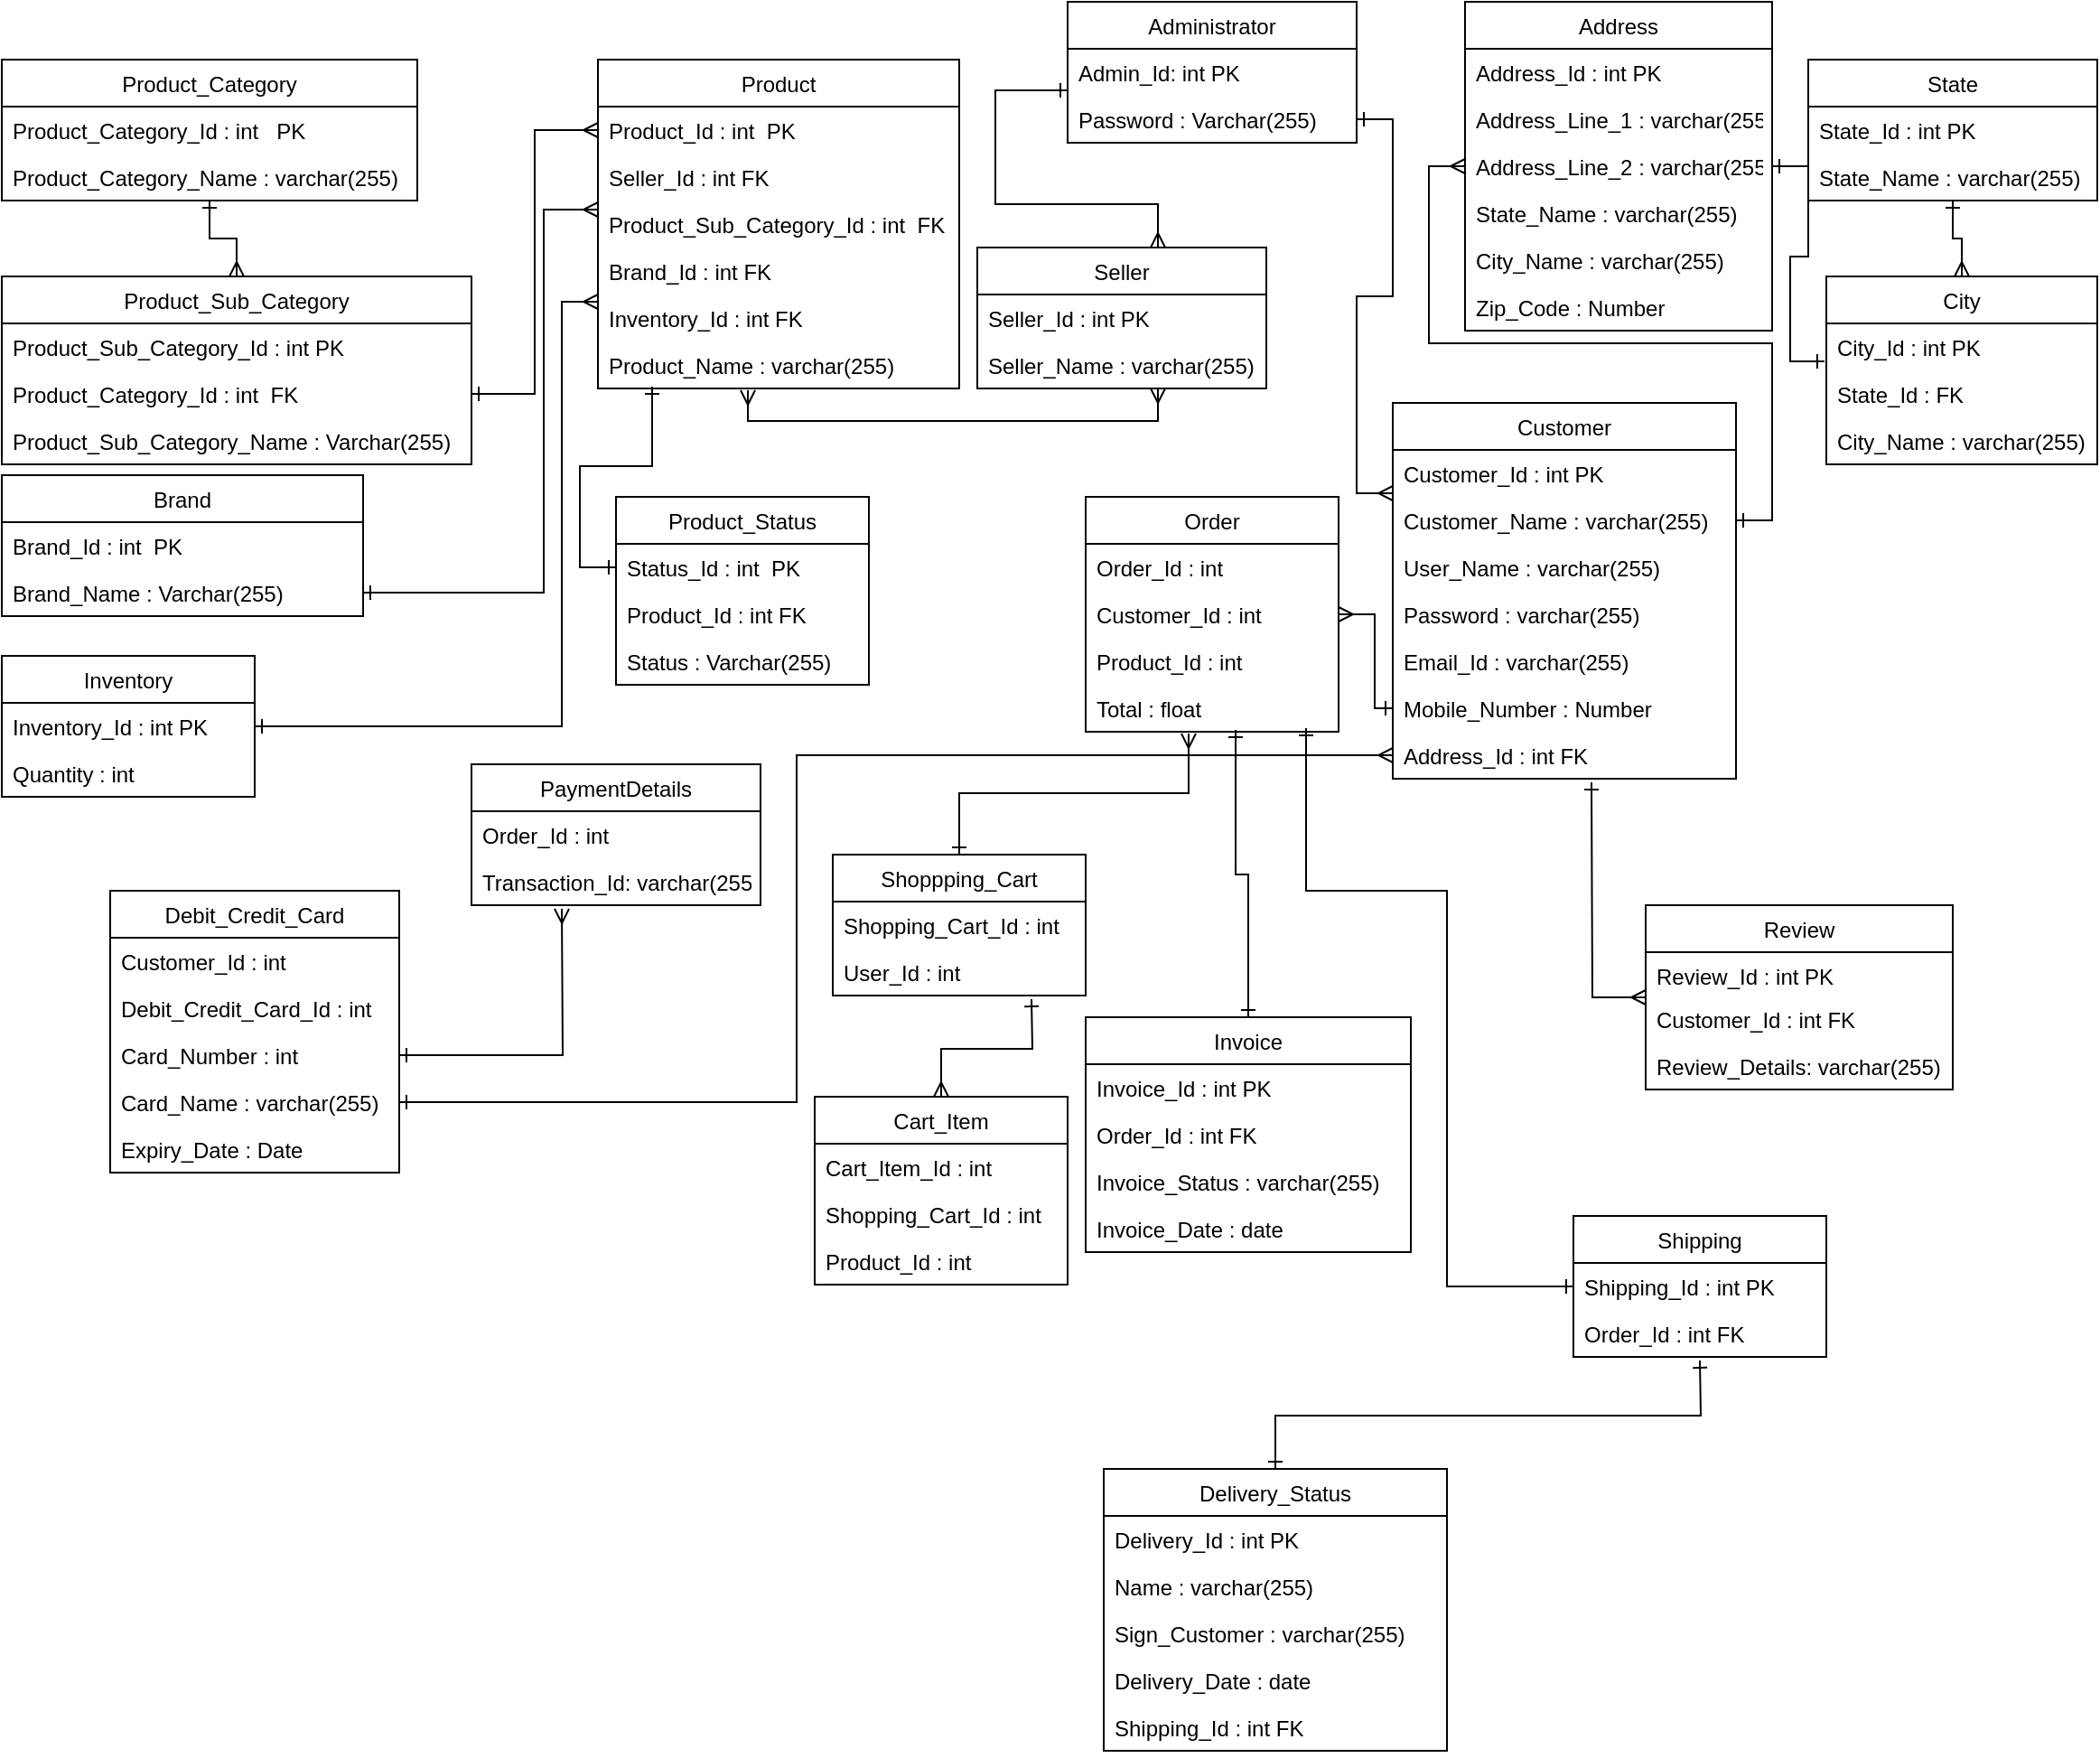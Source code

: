 <mxfile version="15.0.6" type="device"><diagram id="C5RBs43oDa-KdzZeNtuy" name="Page-1"><mxGraphModel dx="1157" dy="643" grid="1" gridSize="10" guides="1" tooltips="1" connect="1" arrows="1" fold="1" page="1" pageScale="1" pageWidth="1169" pageHeight="1654" math="0" shadow="0"><root><mxCell id="WIyWlLk6GJQsqaUBKTNV-0"/><mxCell id="WIyWlLk6GJQsqaUBKTNV-1" parent="WIyWlLk6GJQsqaUBKTNV-0"/><mxCell id="L1l_DJwfi607QLTJEsoj-10" style="edgeStyle=orthogonalEdgeStyle;rounded=0;orthogonalLoop=1;jettySize=auto;html=1;endArrow=ERmany;endFill=0;startArrow=ERone;startFill=0;" parent="WIyWlLk6GJQsqaUBKTNV-1" source="r3AQYwURoWmKmO0I-vWz-0" target="poDAiXiajRcbicMNu-JK-0" edge="1"><mxGeometry relative="1" as="geometry"/></mxCell><mxCell id="r3AQYwURoWmKmO0I-vWz-0" value="Product_Category" style="swimlane;fontStyle=0;childLayout=stackLayout;horizontal=1;startSize=26;horizontalStack=0;resizeParent=1;resizeParentMax=0;resizeLast=0;collapsible=1;marginBottom=0;" parent="WIyWlLk6GJQsqaUBKTNV-1" vertex="1"><mxGeometry y="40" width="230" height="78" as="geometry"/></mxCell><mxCell id="r3AQYwURoWmKmO0I-vWz-1" value="Product_Category_Id : int   PK" style="text;strokeColor=none;fillColor=none;align=left;verticalAlign=top;spacingLeft=4;spacingRight=4;overflow=hidden;rotatable=0;points=[[0,0.5],[1,0.5]];portConstraint=eastwest;" parent="r3AQYwURoWmKmO0I-vWz-0" vertex="1"><mxGeometry y="26" width="230" height="26" as="geometry"/></mxCell><mxCell id="r3AQYwURoWmKmO0I-vWz-2" value="Product_Category_Name : varchar(255) " style="text;strokeColor=none;fillColor=none;align=left;verticalAlign=top;spacingLeft=4;spacingRight=4;overflow=hidden;rotatable=0;points=[[0,0.5],[1,0.5]];portConstraint=eastwest;" parent="r3AQYwURoWmKmO0I-vWz-0" vertex="1"><mxGeometry y="52" width="230" height="26" as="geometry"/></mxCell><mxCell id="poDAiXiajRcbicMNu-JK-0" value="Product_Sub_Category" style="swimlane;fontStyle=0;childLayout=stackLayout;horizontal=1;startSize=26;fillColor=none;horizontalStack=0;resizeParent=1;resizeParentMax=0;resizeLast=0;collapsible=1;marginBottom=0;" parent="WIyWlLk6GJQsqaUBKTNV-1" vertex="1"><mxGeometry y="160" width="260" height="104" as="geometry"/></mxCell><mxCell id="poDAiXiajRcbicMNu-JK-1" value="Product_Sub_Category_Id : int PK" style="text;strokeColor=none;fillColor=none;align=left;verticalAlign=top;spacingLeft=4;spacingRight=4;overflow=hidden;rotatable=0;points=[[0,0.5],[1,0.5]];portConstraint=eastwest;" parent="poDAiXiajRcbicMNu-JK-0" vertex="1"><mxGeometry y="26" width="260" height="26" as="geometry"/></mxCell><mxCell id="poDAiXiajRcbicMNu-JK-2" value="Product_Category_Id : int  FK" style="text;strokeColor=none;fillColor=none;align=left;verticalAlign=top;spacingLeft=4;spacingRight=4;overflow=hidden;rotatable=0;points=[[0,0.5],[1,0.5]];portConstraint=eastwest;" parent="poDAiXiajRcbicMNu-JK-0" vertex="1"><mxGeometry y="52" width="260" height="26" as="geometry"/></mxCell><mxCell id="poDAiXiajRcbicMNu-JK-3" value="Product_Sub_Category_Name : Varchar(255)" style="text;strokeColor=none;fillColor=none;align=left;verticalAlign=top;spacingLeft=4;spacingRight=4;overflow=hidden;rotatable=0;points=[[0,0.5],[1,0.5]];portConstraint=eastwest;" parent="poDAiXiajRcbicMNu-JK-0" vertex="1"><mxGeometry y="78" width="260" height="26" as="geometry"/></mxCell><mxCell id="poDAiXiajRcbicMNu-JK-6" value="Brand" style="swimlane;fontStyle=0;childLayout=stackLayout;horizontal=1;startSize=26;fillColor=none;horizontalStack=0;resizeParent=1;resizeParentMax=0;resizeLast=0;collapsible=1;marginBottom=0;" parent="WIyWlLk6GJQsqaUBKTNV-1" vertex="1"><mxGeometry y="270" width="200" height="78" as="geometry"/></mxCell><mxCell id="poDAiXiajRcbicMNu-JK-7" value="Brand_Id : int  PK" style="text;strokeColor=none;fillColor=none;align=left;verticalAlign=top;spacingLeft=4;spacingRight=4;overflow=hidden;rotatable=0;points=[[0,0.5],[1,0.5]];portConstraint=eastwest;" parent="poDAiXiajRcbicMNu-JK-6" vertex="1"><mxGeometry y="26" width="200" height="26" as="geometry"/></mxCell><mxCell id="poDAiXiajRcbicMNu-JK-8" value="Brand_Name : Varchar(255)" style="text;strokeColor=none;fillColor=none;align=left;verticalAlign=top;spacingLeft=4;spacingRight=4;overflow=hidden;rotatable=0;points=[[0,0.5],[1,0.5]];portConstraint=eastwest;" parent="poDAiXiajRcbicMNu-JK-6" vertex="1"><mxGeometry y="52" width="200" height="26" as="geometry"/></mxCell><mxCell id="poDAiXiajRcbicMNu-JK-14" value="Product" style="swimlane;fontStyle=0;childLayout=stackLayout;horizontal=1;startSize=26;fillColor=none;horizontalStack=0;resizeParent=1;resizeParentMax=0;resizeLast=0;collapsible=1;marginBottom=0;" parent="WIyWlLk6GJQsqaUBKTNV-1" vertex="1"><mxGeometry x="330" y="40" width="200" height="182" as="geometry"/></mxCell><mxCell id="poDAiXiajRcbicMNu-JK-16" value="Product_Id : int  PK" style="text;strokeColor=none;fillColor=none;align=left;verticalAlign=top;spacingLeft=4;spacingRight=4;overflow=hidden;rotatable=0;points=[[0,0.5],[1,0.5]];portConstraint=eastwest;" parent="poDAiXiajRcbicMNu-JK-14" vertex="1"><mxGeometry y="26" width="200" height="26" as="geometry"/></mxCell><mxCell id="L1l_DJwfi607QLTJEsoj-22" value="Seller_Id : int FK" style="text;strokeColor=none;fillColor=none;align=left;verticalAlign=top;spacingLeft=4;spacingRight=4;overflow=hidden;rotatable=0;points=[[0,0.5],[1,0.5]];portConstraint=eastwest;" parent="poDAiXiajRcbicMNu-JK-14" vertex="1"><mxGeometry y="52" width="200" height="26" as="geometry"/></mxCell><mxCell id="L1l_DJwfi607QLTJEsoj-1" value="Product_Sub_Category_Id : int  FK" style="text;strokeColor=none;fillColor=none;align=left;verticalAlign=top;spacingLeft=4;spacingRight=4;overflow=hidden;rotatable=0;points=[[0,0.5],[1,0.5]];portConstraint=eastwest;" parent="poDAiXiajRcbicMNu-JK-14" vertex="1"><mxGeometry y="78" width="200" height="26" as="geometry"/></mxCell><mxCell id="L1l_DJwfi607QLTJEsoj-2" value="Brand_Id : int FK" style="text;strokeColor=none;fillColor=none;align=left;verticalAlign=top;spacingLeft=4;spacingRight=4;overflow=hidden;rotatable=0;points=[[0,0.5],[1,0.5]];portConstraint=eastwest;" parent="poDAiXiajRcbicMNu-JK-14" vertex="1"><mxGeometry y="104" width="200" height="26" as="geometry"/></mxCell><mxCell id="L1l_DJwfi607QLTJEsoj-9" value="Inventory_Id : int FK" style="text;strokeColor=none;fillColor=none;align=left;verticalAlign=top;spacingLeft=4;spacingRight=4;overflow=hidden;rotatable=0;points=[[0,0.5],[1,0.5]];portConstraint=eastwest;" parent="poDAiXiajRcbicMNu-JK-14" vertex="1"><mxGeometry y="130" width="200" height="26" as="geometry"/></mxCell><mxCell id="L1l_DJwfi607QLTJEsoj-3" value="Product_Name : varchar(255)" style="text;strokeColor=none;fillColor=none;align=left;verticalAlign=top;spacingLeft=4;spacingRight=4;overflow=hidden;rotatable=0;points=[[0,0.5],[1,0.5]];portConstraint=eastwest;" parent="poDAiXiajRcbicMNu-JK-14" vertex="1"><mxGeometry y="156" width="200" height="26" as="geometry"/></mxCell><mxCell id="L1l_DJwfi607QLTJEsoj-4" value="Inventory" style="swimlane;fontStyle=0;childLayout=stackLayout;horizontal=1;startSize=26;fillColor=none;horizontalStack=0;resizeParent=1;resizeParentMax=0;resizeLast=0;collapsible=1;marginBottom=0;" parent="WIyWlLk6GJQsqaUBKTNV-1" vertex="1"><mxGeometry y="370" width="140" height="78" as="geometry"/></mxCell><mxCell id="L1l_DJwfi607QLTJEsoj-5" value="Inventory_Id : int PK" style="text;strokeColor=none;fillColor=none;align=left;verticalAlign=top;spacingLeft=4;spacingRight=4;overflow=hidden;rotatable=0;points=[[0,0.5],[1,0.5]];portConstraint=eastwest;" parent="L1l_DJwfi607QLTJEsoj-4" vertex="1"><mxGeometry y="26" width="140" height="26" as="geometry"/></mxCell><mxCell id="L1l_DJwfi607QLTJEsoj-6" value="Quantity : int " style="text;strokeColor=none;fillColor=none;align=left;verticalAlign=top;spacingLeft=4;spacingRight=4;overflow=hidden;rotatable=0;points=[[0,0.5],[1,0.5]];portConstraint=eastwest;" parent="L1l_DJwfi607QLTJEsoj-4" vertex="1"><mxGeometry y="52" width="140" height="26" as="geometry"/></mxCell><mxCell id="L1l_DJwfi607QLTJEsoj-12" style="edgeStyle=orthogonalEdgeStyle;rounded=0;orthogonalLoop=1;jettySize=auto;html=1;entryX=0;entryY=0.5;entryDx=0;entryDy=0;startArrow=ERone;startFill=0;endArrow=ERmany;endFill=0;" parent="WIyWlLk6GJQsqaUBKTNV-1" source="poDAiXiajRcbicMNu-JK-2" target="poDAiXiajRcbicMNu-JK-16" edge="1"><mxGeometry relative="1" as="geometry"/></mxCell><mxCell id="L1l_DJwfi607QLTJEsoj-13" style="edgeStyle=orthogonalEdgeStyle;rounded=0;orthogonalLoop=1;jettySize=auto;html=1;startArrow=ERone;startFill=0;endArrow=ERmany;endFill=0;" parent="WIyWlLk6GJQsqaUBKTNV-1" source="poDAiXiajRcbicMNu-JK-8" edge="1"><mxGeometry relative="1" as="geometry"><mxPoint x="330" y="123" as="targetPoint"/><Array as="points"><mxPoint x="300" y="335"/><mxPoint x="300" y="123"/></Array></mxGeometry></mxCell><mxCell id="L1l_DJwfi607QLTJEsoj-14" style="edgeStyle=orthogonalEdgeStyle;rounded=0;orthogonalLoop=1;jettySize=auto;html=1;startArrow=ERone;startFill=0;endArrow=ERmany;endFill=0;" parent="WIyWlLk6GJQsqaUBKTNV-1" source="L1l_DJwfi607QLTJEsoj-5" edge="1"><mxGeometry relative="1" as="geometry"><mxPoint x="330" y="174" as="targetPoint"/><Array as="points"><mxPoint x="310" y="409"/><mxPoint x="310" y="174"/></Array></mxGeometry></mxCell><mxCell id="L1l_DJwfi607QLTJEsoj-20" style="edgeStyle=orthogonalEdgeStyle;rounded=0;orthogonalLoop=1;jettySize=auto;html=1;entryX=0.415;entryY=1.038;entryDx=0;entryDy=0;entryPerimeter=0;startArrow=ERmany;startFill=0;endArrow=ERmany;endFill=0;" parent="WIyWlLk6GJQsqaUBKTNV-1" source="L1l_DJwfi607QLTJEsoj-15" target="L1l_DJwfi607QLTJEsoj-3" edge="1"><mxGeometry relative="1" as="geometry"><Array as="points"><mxPoint x="640" y="240"/><mxPoint x="413" y="240"/></Array></mxGeometry></mxCell><mxCell id="Zbr1e_dZ_6NilYh9TD2P-32" style="edgeStyle=orthogonalEdgeStyle;rounded=0;orthogonalLoop=1;jettySize=auto;html=1;entryX=0;entryY=-0.115;entryDx=0;entryDy=0;entryPerimeter=0;startArrow=ERmany;startFill=0;endArrow=ERone;endFill=0;" parent="WIyWlLk6GJQsqaUBKTNV-1" source="L1l_DJwfi607QLTJEsoj-15" target="Zbr1e_dZ_6NilYh9TD2P-25" edge="1"><mxGeometry relative="1" as="geometry"><Array as="points"><mxPoint x="640" y="120"/><mxPoint x="550" y="120"/><mxPoint x="550" y="57"/></Array></mxGeometry></mxCell><mxCell id="L1l_DJwfi607QLTJEsoj-15" value="Seller" style="swimlane;fontStyle=0;childLayout=stackLayout;horizontal=1;startSize=26;fillColor=none;horizontalStack=0;resizeParent=1;resizeParentMax=0;resizeLast=0;collapsible=1;marginBottom=0;" parent="WIyWlLk6GJQsqaUBKTNV-1" vertex="1"><mxGeometry x="540" y="144" width="160" height="78" as="geometry"/></mxCell><mxCell id="L1l_DJwfi607QLTJEsoj-16" value="Seller_Id : int PK" style="text;strokeColor=none;fillColor=none;align=left;verticalAlign=top;spacingLeft=4;spacingRight=4;overflow=hidden;rotatable=0;points=[[0,0.5],[1,0.5]];portConstraint=eastwest;" parent="L1l_DJwfi607QLTJEsoj-15" vertex="1"><mxGeometry y="26" width="160" height="26" as="geometry"/></mxCell><mxCell id="L1l_DJwfi607QLTJEsoj-17" value="Seller_Name : varchar(255)" style="text;strokeColor=none;fillColor=none;align=left;verticalAlign=top;spacingLeft=4;spacingRight=4;overflow=hidden;rotatable=0;points=[[0,0.5],[1,0.5]];portConstraint=eastwest;" parent="L1l_DJwfi607QLTJEsoj-15" vertex="1"><mxGeometry y="52" width="160" height="26" as="geometry"/></mxCell><mxCell id="L1l_DJwfi607QLTJEsoj-23" value="Customer" style="swimlane;fontStyle=0;childLayout=stackLayout;horizontal=1;startSize=26;fillColor=none;horizontalStack=0;resizeParent=1;resizeParentMax=0;resizeLast=0;collapsible=1;marginBottom=0;" parent="WIyWlLk6GJQsqaUBKTNV-1" vertex="1"><mxGeometry x="770" y="230" width="190" height="208" as="geometry"/></mxCell><mxCell id="L1l_DJwfi607QLTJEsoj-24" value="Customer_Id : int PK" style="text;strokeColor=none;fillColor=none;align=left;verticalAlign=top;spacingLeft=4;spacingRight=4;overflow=hidden;rotatable=0;points=[[0,0.5],[1,0.5]];portConstraint=eastwest;" parent="L1l_DJwfi607QLTJEsoj-23" vertex="1"><mxGeometry y="26" width="190" height="26" as="geometry"/></mxCell><mxCell id="L1l_DJwfi607QLTJEsoj-25" value="Customer_Name : varchar(255)" style="text;strokeColor=none;fillColor=none;align=left;verticalAlign=top;spacingLeft=4;spacingRight=4;overflow=hidden;rotatable=0;points=[[0,0.5],[1,0.5]];portConstraint=eastwest;" parent="L1l_DJwfi607QLTJEsoj-23" vertex="1"><mxGeometry y="52" width="190" height="26" as="geometry"/></mxCell><mxCell id="L1l_DJwfi607QLTJEsoj-26" value="User_Name : varchar(255)" style="text;strokeColor=none;fillColor=none;align=left;verticalAlign=top;spacingLeft=4;spacingRight=4;overflow=hidden;rotatable=0;points=[[0,0.5],[1,0.5]];portConstraint=eastwest;" parent="L1l_DJwfi607QLTJEsoj-23" vertex="1"><mxGeometry y="78" width="190" height="26" as="geometry"/></mxCell><mxCell id="L1l_DJwfi607QLTJEsoj-27" value="Password : varchar(255)" style="text;strokeColor=none;fillColor=none;align=left;verticalAlign=top;spacingLeft=4;spacingRight=4;overflow=hidden;rotatable=0;points=[[0,0.5],[1,0.5]];portConstraint=eastwest;" parent="L1l_DJwfi607QLTJEsoj-23" vertex="1"><mxGeometry y="104" width="190" height="26" as="geometry"/></mxCell><mxCell id="L1l_DJwfi607QLTJEsoj-28" value="Email_Id : varchar(255)" style="text;strokeColor=none;fillColor=none;align=left;verticalAlign=top;spacingLeft=4;spacingRight=4;overflow=hidden;rotatable=0;points=[[0,0.5],[1,0.5]];portConstraint=eastwest;" parent="L1l_DJwfi607QLTJEsoj-23" vertex="1"><mxGeometry y="130" width="190" height="26" as="geometry"/></mxCell><mxCell id="L1l_DJwfi607QLTJEsoj-29" value="Mobile_Number : Number" style="text;strokeColor=none;fillColor=none;align=left;verticalAlign=top;spacingLeft=4;spacingRight=4;overflow=hidden;rotatable=0;points=[[0,0.5],[1,0.5]];portConstraint=eastwest;" parent="L1l_DJwfi607QLTJEsoj-23" vertex="1"><mxGeometry y="156" width="190" height="26" as="geometry"/></mxCell><mxCell id="L1l_DJwfi607QLTJEsoj-30" value="Address_Id : int FK" style="text;strokeColor=none;fillColor=none;align=left;verticalAlign=top;spacingLeft=4;spacingRight=4;overflow=hidden;rotatable=0;points=[[0,0.5],[1,0.5]];portConstraint=eastwest;" parent="L1l_DJwfi607QLTJEsoj-23" vertex="1"><mxGeometry y="182" width="190" height="26" as="geometry"/></mxCell><mxCell id="Zbr1e_dZ_6NilYh9TD2P-0" value="Address" style="swimlane;fontStyle=0;childLayout=stackLayout;horizontal=1;startSize=26;fillColor=none;horizontalStack=0;resizeParent=1;resizeParentMax=0;resizeLast=0;collapsible=1;marginBottom=0;" parent="WIyWlLk6GJQsqaUBKTNV-1" vertex="1"><mxGeometry x="810" y="8" width="170" height="182" as="geometry"/></mxCell><mxCell id="Zbr1e_dZ_6NilYh9TD2P-2" value="Address_Id : int PK" style="text;strokeColor=none;fillColor=none;align=left;verticalAlign=top;spacingLeft=4;spacingRight=4;overflow=hidden;rotatable=0;points=[[0,0.5],[1,0.5]];portConstraint=eastwest;" parent="Zbr1e_dZ_6NilYh9TD2P-0" vertex="1"><mxGeometry y="26" width="170" height="26" as="geometry"/></mxCell><mxCell id="Zbr1e_dZ_6NilYh9TD2P-3" value="Address_Line_1 : varchar(255)" style="text;strokeColor=none;fillColor=none;align=left;verticalAlign=top;spacingLeft=4;spacingRight=4;overflow=hidden;rotatable=0;points=[[0,0.5],[1,0.5]];portConstraint=eastwest;" parent="Zbr1e_dZ_6NilYh9TD2P-0" vertex="1"><mxGeometry y="52" width="170" height="26" as="geometry"/></mxCell><mxCell id="Zbr1e_dZ_6NilYh9TD2P-4" value="Address_Line_2 : varchar(255)" style="text;strokeColor=none;fillColor=none;align=left;verticalAlign=top;spacingLeft=4;spacingRight=4;overflow=hidden;rotatable=0;points=[[0,0.5],[1,0.5]];portConstraint=eastwest;" parent="Zbr1e_dZ_6NilYh9TD2P-0" vertex="1"><mxGeometry y="78" width="170" height="26" as="geometry"/></mxCell><mxCell id="Zbr1e_dZ_6NilYh9TD2P-5" value="State_Name : varchar(255)&#10;" style="text;strokeColor=none;fillColor=none;align=left;verticalAlign=top;spacingLeft=4;spacingRight=4;overflow=hidden;rotatable=0;points=[[0,0.5],[1,0.5]];portConstraint=eastwest;" parent="Zbr1e_dZ_6NilYh9TD2P-0" vertex="1"><mxGeometry y="104" width="170" height="26" as="geometry"/></mxCell><mxCell id="Zbr1e_dZ_6NilYh9TD2P-6" value="City_Name : varchar(255)" style="text;strokeColor=none;fillColor=none;align=left;verticalAlign=top;spacingLeft=4;spacingRight=4;overflow=hidden;rotatable=0;points=[[0,0.5],[1,0.5]];portConstraint=eastwest;" parent="Zbr1e_dZ_6NilYh9TD2P-0" vertex="1"><mxGeometry y="130" width="170" height="26" as="geometry"/></mxCell><mxCell id="Zbr1e_dZ_6NilYh9TD2P-7" value="Zip_Code : Number" style="text;strokeColor=none;fillColor=none;align=left;verticalAlign=top;spacingLeft=4;spacingRight=4;overflow=hidden;rotatable=0;points=[[0,0.5],[1,0.5]];portConstraint=eastwest;" parent="Zbr1e_dZ_6NilYh9TD2P-0" vertex="1"><mxGeometry y="156" width="170" height="26" as="geometry"/></mxCell><mxCell id="Zbr1e_dZ_6NilYh9TD2P-9" style="edgeStyle=orthogonalEdgeStyle;rounded=0;orthogonalLoop=1;jettySize=auto;html=1;entryX=0;entryY=0.5;entryDx=0;entryDy=0;startArrow=ERone;startFill=0;endArrow=ERmany;endFill=0;" parent="WIyWlLk6GJQsqaUBKTNV-1" source="L1l_DJwfi607QLTJEsoj-25" target="Zbr1e_dZ_6NilYh9TD2P-4" edge="1"><mxGeometry relative="1" as="geometry"/></mxCell><mxCell id="Zbr1e_dZ_6NilYh9TD2P-20" style="edgeStyle=orthogonalEdgeStyle;rounded=0;orthogonalLoop=1;jettySize=auto;html=1;entryX=0.5;entryY=0;entryDx=0;entryDy=0;startArrow=ERone;startFill=0;endArrow=ERmany;endFill=0;" parent="WIyWlLk6GJQsqaUBKTNV-1" source="Zbr1e_dZ_6NilYh9TD2P-10" target="Zbr1e_dZ_6NilYh9TD2P-14" edge="1"><mxGeometry relative="1" as="geometry"/></mxCell><mxCell id="Zbr1e_dZ_6NilYh9TD2P-10" value="State" style="swimlane;fontStyle=0;childLayout=stackLayout;horizontal=1;startSize=26;fillColor=none;horizontalStack=0;resizeParent=1;resizeParentMax=0;resizeLast=0;collapsible=1;marginBottom=0;" parent="WIyWlLk6GJQsqaUBKTNV-1" vertex="1"><mxGeometry x="1000" y="40" width="160" height="78" as="geometry"/></mxCell><mxCell id="Zbr1e_dZ_6NilYh9TD2P-11" value="State_Id : int PK" style="text;strokeColor=none;fillColor=none;align=left;verticalAlign=top;spacingLeft=4;spacingRight=4;overflow=hidden;rotatable=0;points=[[0,0.5],[1,0.5]];portConstraint=eastwest;" parent="Zbr1e_dZ_6NilYh9TD2P-10" vertex="1"><mxGeometry y="26" width="160" height="26" as="geometry"/></mxCell><mxCell id="Zbr1e_dZ_6NilYh9TD2P-12" value="State_Name : varchar(255)" style="text;strokeColor=none;fillColor=none;align=left;verticalAlign=top;spacingLeft=4;spacingRight=4;overflow=hidden;rotatable=0;points=[[0,0.5],[1,0.5]];portConstraint=eastwest;" parent="Zbr1e_dZ_6NilYh9TD2P-10" vertex="1"><mxGeometry y="52" width="160" height="26" as="geometry"/></mxCell><mxCell id="Zbr1e_dZ_6NilYh9TD2P-14" value="City" style="swimlane;fontStyle=0;childLayout=stackLayout;horizontal=1;startSize=26;fillColor=none;horizontalStack=0;resizeParent=1;resizeParentMax=0;resizeLast=0;collapsible=1;marginBottom=0;" parent="WIyWlLk6GJQsqaUBKTNV-1" vertex="1"><mxGeometry x="1010" y="160" width="150" height="104" as="geometry"/></mxCell><mxCell id="Zbr1e_dZ_6NilYh9TD2P-15" value="City_Id : int PK" style="text;strokeColor=none;fillColor=none;align=left;verticalAlign=top;spacingLeft=4;spacingRight=4;overflow=hidden;rotatable=0;points=[[0,0.5],[1,0.5]];portConstraint=eastwest;" parent="Zbr1e_dZ_6NilYh9TD2P-14" vertex="1"><mxGeometry y="26" width="150" height="26" as="geometry"/></mxCell><mxCell id="Zbr1e_dZ_6NilYh9TD2P-21" value="State_Id : FK" style="text;strokeColor=none;fillColor=none;align=left;verticalAlign=top;spacingLeft=4;spacingRight=4;overflow=hidden;rotatable=0;points=[[0,0.5],[1,0.5]];portConstraint=eastwest;" parent="Zbr1e_dZ_6NilYh9TD2P-14" vertex="1"><mxGeometry y="52" width="150" height="26" as="geometry"/></mxCell><mxCell id="Zbr1e_dZ_6NilYh9TD2P-16" value="City_Name : varchar(255)" style="text;strokeColor=none;fillColor=none;align=left;verticalAlign=top;spacingLeft=4;spacingRight=4;overflow=hidden;rotatable=0;points=[[0,0.5],[1,0.5]];portConstraint=eastwest;" parent="Zbr1e_dZ_6NilYh9TD2P-14" vertex="1"><mxGeometry y="78" width="150" height="26" as="geometry"/></mxCell><mxCell id="Zbr1e_dZ_6NilYh9TD2P-22" style="edgeStyle=orthogonalEdgeStyle;rounded=0;orthogonalLoop=1;jettySize=auto;html=1;entryX=-0.007;entryY=0.808;entryDx=0;entryDy=0;entryPerimeter=0;startArrow=ERone;startFill=0;endArrow=ERone;endFill=0;" parent="WIyWlLk6GJQsqaUBKTNV-1" source="Zbr1e_dZ_6NilYh9TD2P-4" target="Zbr1e_dZ_6NilYh9TD2P-15" edge="1"><mxGeometry relative="1" as="geometry"/></mxCell><mxCell id="Zbr1e_dZ_6NilYh9TD2P-23" value="Administrator" style="swimlane;fontStyle=0;childLayout=stackLayout;horizontal=1;startSize=26;fillColor=none;horizontalStack=0;resizeParent=1;resizeParentMax=0;resizeLast=0;collapsible=1;marginBottom=0;" parent="WIyWlLk6GJQsqaUBKTNV-1" vertex="1"><mxGeometry x="590" y="8" width="160" height="78" as="geometry"/></mxCell><mxCell id="Zbr1e_dZ_6NilYh9TD2P-24" value="Admin_Id: int PK" style="text;strokeColor=none;fillColor=none;align=left;verticalAlign=top;spacingLeft=4;spacingRight=4;overflow=hidden;rotatable=0;points=[[0,0.5],[1,0.5]];portConstraint=eastwest;" parent="Zbr1e_dZ_6NilYh9TD2P-23" vertex="1"><mxGeometry y="26" width="160" height="26" as="geometry"/></mxCell><mxCell id="Zbr1e_dZ_6NilYh9TD2P-25" value="Password : Varchar(255)" style="text;strokeColor=none;fillColor=none;align=left;verticalAlign=top;spacingLeft=4;spacingRight=4;overflow=hidden;rotatable=0;points=[[0,0.5],[1,0.5]];portConstraint=eastwest;" parent="Zbr1e_dZ_6NilYh9TD2P-23" vertex="1"><mxGeometry y="52" width="160" height="26" as="geometry"/></mxCell><mxCell id="Zbr1e_dZ_6NilYh9TD2P-27" style="edgeStyle=orthogonalEdgeStyle;rounded=0;orthogonalLoop=1;jettySize=auto;html=1;entryX=0;entryY=0.923;entryDx=0;entryDy=0;entryPerimeter=0;startArrow=ERone;startFill=0;endArrow=ERmany;endFill=0;" parent="WIyWlLk6GJQsqaUBKTNV-1" source="Zbr1e_dZ_6NilYh9TD2P-25" target="L1l_DJwfi607QLTJEsoj-24" edge="1"><mxGeometry relative="1" as="geometry"/></mxCell><mxCell id="Zbr1e_dZ_6NilYh9TD2P-34" value="Product_Status" style="swimlane;fontStyle=0;childLayout=stackLayout;horizontal=1;startSize=26;fillColor=none;horizontalStack=0;resizeParent=1;resizeParentMax=0;resizeLast=0;collapsible=1;marginBottom=0;" parent="WIyWlLk6GJQsqaUBKTNV-1" vertex="1"><mxGeometry x="340" y="282" width="140" height="104" as="geometry"/></mxCell><mxCell id="Zbr1e_dZ_6NilYh9TD2P-35" value="Status_Id : int  PK" style="text;strokeColor=none;fillColor=none;align=left;verticalAlign=top;spacingLeft=4;spacingRight=4;overflow=hidden;rotatable=0;points=[[0,0.5],[1,0.5]];portConstraint=eastwest;" parent="Zbr1e_dZ_6NilYh9TD2P-34" vertex="1"><mxGeometry y="26" width="140" height="26" as="geometry"/></mxCell><mxCell id="Zbr1e_dZ_6NilYh9TD2P-43" value="Product_Id : int FK" style="text;strokeColor=none;fillColor=none;align=left;verticalAlign=top;spacingLeft=4;spacingRight=4;overflow=hidden;rotatable=0;points=[[0,0.5],[1,0.5]];portConstraint=eastwest;" parent="Zbr1e_dZ_6NilYh9TD2P-34" vertex="1"><mxGeometry y="52" width="140" height="26" as="geometry"/></mxCell><mxCell id="Zbr1e_dZ_6NilYh9TD2P-36" value="Status : Varchar(255)" style="text;strokeColor=none;fillColor=none;align=left;verticalAlign=top;spacingLeft=4;spacingRight=4;overflow=hidden;rotatable=0;points=[[0,0.5],[1,0.5]];portConstraint=eastwest;" parent="Zbr1e_dZ_6NilYh9TD2P-34" vertex="1"><mxGeometry y="78" width="140" height="26" as="geometry"/></mxCell><mxCell id="Zbr1e_dZ_6NilYh9TD2P-46" style="edgeStyle=orthogonalEdgeStyle;rounded=0;orthogonalLoop=1;jettySize=auto;html=1;exitX=0;exitY=0.5;exitDx=0;exitDy=0;startArrow=ERone;startFill=0;endArrow=ERone;endFill=0;" parent="WIyWlLk6GJQsqaUBKTNV-1" source="Zbr1e_dZ_6NilYh9TD2P-35" edge="1"><mxGeometry relative="1" as="geometry"><mxPoint x="360" y="221" as="targetPoint"/><Array as="points"><mxPoint x="320" y="321"/><mxPoint x="320" y="265"/><mxPoint x="360" y="265"/><mxPoint x="360" y="221"/></Array></mxGeometry></mxCell><mxCell id="Zbr1e_dZ_6NilYh9TD2P-53" value="Debit_Credit_Card" style="swimlane;fontStyle=0;childLayout=stackLayout;horizontal=1;startSize=26;fillColor=none;horizontalStack=0;resizeParent=1;resizeParentMax=0;resizeLast=0;collapsible=1;marginBottom=0;" parent="WIyWlLk6GJQsqaUBKTNV-1" vertex="1"><mxGeometry x="60" y="500" width="160" height="156" as="geometry"/></mxCell><mxCell id="Zbr1e_dZ_6NilYh9TD2P-54" value="Customer_Id : int" style="text;strokeColor=none;fillColor=none;align=left;verticalAlign=top;spacingLeft=4;spacingRight=4;overflow=hidden;rotatable=0;points=[[0,0.5],[1,0.5]];portConstraint=eastwest;" parent="Zbr1e_dZ_6NilYh9TD2P-53" vertex="1"><mxGeometry y="26" width="160" height="26" as="geometry"/></mxCell><mxCell id="Zbr1e_dZ_6NilYh9TD2P-55" value="Debit_Credit_Card_Id : int" style="text;strokeColor=none;fillColor=none;align=left;verticalAlign=top;spacingLeft=4;spacingRight=4;overflow=hidden;rotatable=0;points=[[0,0.5],[1,0.5]];portConstraint=eastwest;" parent="Zbr1e_dZ_6NilYh9TD2P-53" vertex="1"><mxGeometry y="52" width="160" height="26" as="geometry"/></mxCell><mxCell id="Zbr1e_dZ_6NilYh9TD2P-56" value="Card_Number : int" style="text;strokeColor=none;fillColor=none;align=left;verticalAlign=top;spacingLeft=4;spacingRight=4;overflow=hidden;rotatable=0;points=[[0,0.5],[1,0.5]];portConstraint=eastwest;" parent="Zbr1e_dZ_6NilYh9TD2P-53" vertex="1"><mxGeometry y="78" width="160" height="26" as="geometry"/></mxCell><mxCell id="Zbr1e_dZ_6NilYh9TD2P-57" value="Card_Name : varchar(255)" style="text;strokeColor=none;fillColor=none;align=left;verticalAlign=top;spacingLeft=4;spacingRight=4;overflow=hidden;rotatable=0;points=[[0,0.5],[1,0.5]];portConstraint=eastwest;" parent="Zbr1e_dZ_6NilYh9TD2P-53" vertex="1"><mxGeometry y="104" width="160" height="26" as="geometry"/></mxCell><mxCell id="Zbr1e_dZ_6NilYh9TD2P-58" value="Expiry_Date : Date" style="text;strokeColor=none;fillColor=none;align=left;verticalAlign=top;spacingLeft=4;spacingRight=4;overflow=hidden;rotatable=0;points=[[0,0.5],[1,0.5]];portConstraint=eastwest;" parent="Zbr1e_dZ_6NilYh9TD2P-53" vertex="1"><mxGeometry y="130" width="160" height="26" as="geometry"/></mxCell><mxCell id="1tAduhKxX1T6zqj3xsvE-0" value="PaymentDetails" style="swimlane;fontStyle=0;childLayout=stackLayout;horizontal=1;startSize=26;fillColor=none;horizontalStack=0;resizeParent=1;resizeParentMax=0;resizeLast=0;collapsible=1;marginBottom=0;" vertex="1" parent="WIyWlLk6GJQsqaUBKTNV-1"><mxGeometry x="260" y="430" width="160" height="78" as="geometry"/></mxCell><mxCell id="1tAduhKxX1T6zqj3xsvE-1" value="Order_Id : int" style="text;strokeColor=none;fillColor=none;align=left;verticalAlign=top;spacingLeft=4;spacingRight=4;overflow=hidden;rotatable=0;points=[[0,0.5],[1,0.5]];portConstraint=eastwest;" vertex="1" parent="1tAduhKxX1T6zqj3xsvE-0"><mxGeometry y="26" width="160" height="26" as="geometry"/></mxCell><mxCell id="1tAduhKxX1T6zqj3xsvE-2" value="Transaction_Id: varchar(255)" style="text;strokeColor=none;fillColor=none;align=left;verticalAlign=top;spacingLeft=4;spacingRight=4;overflow=hidden;rotatable=0;points=[[0,0.5],[1,0.5]];portConstraint=eastwest;" vertex="1" parent="1tAduhKxX1T6zqj3xsvE-0"><mxGeometry y="52" width="160" height="26" as="geometry"/></mxCell><mxCell id="1tAduhKxX1T6zqj3xsvE-18" value="" style="edgeStyle=orthogonalEdgeStyle;rounded=0;orthogonalLoop=1;jettySize=auto;html=1;startArrow=ERmany;startFill=0;endArrow=ERone;endFill=0;" edge="1" parent="WIyWlLk6GJQsqaUBKTNV-1" source="1tAduhKxX1T6zqj3xsvE-3" target="L1l_DJwfi607QLTJEsoj-29"><mxGeometry relative="1" as="geometry"/></mxCell><mxCell id="1tAduhKxX1T6zqj3xsvE-3" value="Order" style="swimlane;fontStyle=0;childLayout=stackLayout;horizontal=1;startSize=26;fillColor=none;horizontalStack=0;resizeParent=1;resizeParentMax=0;resizeLast=0;collapsible=1;marginBottom=0;" vertex="1" parent="WIyWlLk6GJQsqaUBKTNV-1"><mxGeometry x="600" y="282" width="140" height="130" as="geometry"/></mxCell><mxCell id="1tAduhKxX1T6zqj3xsvE-4" value="Order_Id : int" style="text;strokeColor=none;fillColor=none;align=left;verticalAlign=top;spacingLeft=4;spacingRight=4;overflow=hidden;rotatable=0;points=[[0,0.5],[1,0.5]];portConstraint=eastwest;" vertex="1" parent="1tAduhKxX1T6zqj3xsvE-3"><mxGeometry y="26" width="140" height="26" as="geometry"/></mxCell><mxCell id="1tAduhKxX1T6zqj3xsvE-5" value="Customer_Id : int" style="text;strokeColor=none;fillColor=none;align=left;verticalAlign=top;spacingLeft=4;spacingRight=4;overflow=hidden;rotatable=0;points=[[0,0.5],[1,0.5]];portConstraint=eastwest;" vertex="1" parent="1tAduhKxX1T6zqj3xsvE-3"><mxGeometry y="52" width="140" height="26" as="geometry"/></mxCell><mxCell id="1tAduhKxX1T6zqj3xsvE-6" value="Product_Id : int" style="text;strokeColor=none;fillColor=none;align=left;verticalAlign=top;spacingLeft=4;spacingRight=4;overflow=hidden;rotatable=0;points=[[0,0.5],[1,0.5]];portConstraint=eastwest;" vertex="1" parent="1tAduhKxX1T6zqj3xsvE-3"><mxGeometry y="78" width="140" height="26" as="geometry"/></mxCell><mxCell id="1tAduhKxX1T6zqj3xsvE-7" value="Total : float " style="text;strokeColor=none;fillColor=none;align=left;verticalAlign=top;spacingLeft=4;spacingRight=4;overflow=hidden;rotatable=0;points=[[0,0.5],[1,0.5]];portConstraint=eastwest;" vertex="1" parent="1tAduhKxX1T6zqj3xsvE-3"><mxGeometry y="104" width="140" height="26" as="geometry"/></mxCell><mxCell id="1tAduhKxX1T6zqj3xsvE-23" style="edgeStyle=orthogonalEdgeStyle;rounded=0;orthogonalLoop=1;jettySize=auto;html=1;entryX=0.407;entryY=1.038;entryDx=0;entryDy=0;entryPerimeter=0;startArrow=ERone;startFill=0;endArrow=ERmany;endFill=0;" edge="1" parent="WIyWlLk6GJQsqaUBKTNV-1" source="1tAduhKxX1T6zqj3xsvE-8" target="1tAduhKxX1T6zqj3xsvE-7"><mxGeometry relative="1" as="geometry"/></mxCell><mxCell id="1tAduhKxX1T6zqj3xsvE-8" value="Shoppping_Cart" style="swimlane;fontStyle=0;childLayout=stackLayout;horizontal=1;startSize=26;fillColor=none;horizontalStack=0;resizeParent=1;resizeParentMax=0;resizeLast=0;collapsible=1;marginBottom=0;" vertex="1" parent="WIyWlLk6GJQsqaUBKTNV-1"><mxGeometry x="460" y="480" width="140" height="78" as="geometry"><mxRectangle x="-380" y="500" width="120" height="26" as="alternateBounds"/></mxGeometry></mxCell><mxCell id="1tAduhKxX1T6zqj3xsvE-9" value="Shopping_Cart_Id : int" style="text;strokeColor=none;fillColor=none;align=left;verticalAlign=top;spacingLeft=4;spacingRight=4;overflow=hidden;rotatable=0;points=[[0,0.5],[1,0.5]];portConstraint=eastwest;" vertex="1" parent="1tAduhKxX1T6zqj3xsvE-8"><mxGeometry y="26" width="140" height="26" as="geometry"/></mxCell><mxCell id="1tAduhKxX1T6zqj3xsvE-10" value="User_Id : int" style="text;strokeColor=none;fillColor=none;align=left;verticalAlign=top;spacingLeft=4;spacingRight=4;overflow=hidden;rotatable=0;points=[[0,0.5],[1,0.5]];portConstraint=eastwest;" vertex="1" parent="1tAduhKxX1T6zqj3xsvE-8"><mxGeometry y="52" width="140" height="26" as="geometry"/></mxCell><mxCell id="1tAduhKxX1T6zqj3xsvE-39" style="edgeStyle=orthogonalEdgeStyle;rounded=0;orthogonalLoop=1;jettySize=auto;html=1;startArrow=ERone;startFill=0;endArrow=ERone;endFill=0;" edge="1" parent="WIyWlLk6GJQsqaUBKTNV-1" source="1tAduhKxX1T6zqj3xsvE-11"><mxGeometry relative="1" as="geometry"><mxPoint x="722" y="410" as="targetPoint"/><Array as="points"><mxPoint x="800" y="719"/><mxPoint x="800" y="500"/><mxPoint x="722" y="500"/></Array></mxGeometry></mxCell><mxCell id="1tAduhKxX1T6zqj3xsvE-11" value="Shipping" style="swimlane;fontStyle=0;childLayout=stackLayout;horizontal=1;startSize=26;fillColor=none;horizontalStack=0;resizeParent=1;resizeParentMax=0;resizeLast=0;collapsible=1;marginBottom=0;" vertex="1" parent="WIyWlLk6GJQsqaUBKTNV-1"><mxGeometry x="870" y="680" width="140" height="78" as="geometry"/></mxCell><mxCell id="1tAduhKxX1T6zqj3xsvE-12" value="Shipping_Id : int PK" style="text;strokeColor=none;fillColor=none;align=left;verticalAlign=top;spacingLeft=4;spacingRight=4;overflow=hidden;rotatable=0;points=[[0,0.5],[1,0.5]];portConstraint=eastwest;" vertex="1" parent="1tAduhKxX1T6zqj3xsvE-11"><mxGeometry y="26" width="140" height="26" as="geometry"/></mxCell><mxCell id="1tAduhKxX1T6zqj3xsvE-38" value="Order_Id : int FK" style="text;strokeColor=none;fillColor=none;align=left;verticalAlign=top;spacingLeft=4;spacingRight=4;overflow=hidden;rotatable=0;points=[[0,0.5],[1,0.5]];portConstraint=eastwest;" vertex="1" parent="1tAduhKxX1T6zqj3xsvE-11"><mxGeometry y="52" width="140" height="26" as="geometry"/></mxCell><mxCell id="1tAduhKxX1T6zqj3xsvE-30" style="edgeStyle=orthogonalEdgeStyle;rounded=0;orthogonalLoop=1;jettySize=auto;html=1;startArrow=ERmany;startFill=0;endArrow=ERone;endFill=0;" edge="1" parent="WIyWlLk6GJQsqaUBKTNV-1" source="1tAduhKxX1T6zqj3xsvE-14"><mxGeometry relative="1" as="geometry"><mxPoint x="570" y="560" as="targetPoint"/></mxGeometry></mxCell><mxCell id="1tAduhKxX1T6zqj3xsvE-14" value="Cart_Item" style="swimlane;fontStyle=0;childLayout=stackLayout;horizontal=1;startSize=26;fillColor=none;horizontalStack=0;resizeParent=1;resizeParentMax=0;resizeLast=0;collapsible=1;marginBottom=0;" vertex="1" parent="WIyWlLk6GJQsqaUBKTNV-1"><mxGeometry x="450" y="614" width="140" height="104" as="geometry"/></mxCell><mxCell id="1tAduhKxX1T6zqj3xsvE-15" value="Cart_Item_Id : int" style="text;strokeColor=none;fillColor=none;align=left;verticalAlign=top;spacingLeft=4;spacingRight=4;overflow=hidden;rotatable=0;points=[[0,0.5],[1,0.5]];portConstraint=eastwest;" vertex="1" parent="1tAduhKxX1T6zqj3xsvE-14"><mxGeometry y="26" width="140" height="26" as="geometry"/></mxCell><mxCell id="1tAduhKxX1T6zqj3xsvE-16" value="Shopping_Cart_Id : int" style="text;strokeColor=none;fillColor=none;align=left;verticalAlign=top;spacingLeft=4;spacingRight=4;overflow=hidden;rotatable=0;points=[[0,0.5],[1,0.5]];portConstraint=eastwest;" vertex="1" parent="1tAduhKxX1T6zqj3xsvE-14"><mxGeometry y="52" width="140" height="26" as="geometry"/></mxCell><mxCell id="1tAduhKxX1T6zqj3xsvE-17" value="Product_Id : int" style="text;strokeColor=none;fillColor=none;align=left;verticalAlign=top;spacingLeft=4;spacingRight=4;overflow=hidden;rotatable=0;points=[[0,0.5],[1,0.5]];portConstraint=eastwest;" vertex="1" parent="1tAduhKxX1T6zqj3xsvE-14"><mxGeometry y="78" width="140" height="26" as="geometry"/></mxCell><mxCell id="1tAduhKxX1T6zqj3xsvE-20" style="edgeStyle=orthogonalEdgeStyle;rounded=0;orthogonalLoop=1;jettySize=auto;html=1;startArrow=ERone;startFill=0;endArrow=ERmany;endFill=0;" edge="1" parent="WIyWlLk6GJQsqaUBKTNV-1" source="Zbr1e_dZ_6NilYh9TD2P-56"><mxGeometry relative="1" as="geometry"><mxPoint x="310" y="510" as="targetPoint"/></mxGeometry></mxCell><mxCell id="1tAduhKxX1T6zqj3xsvE-22" style="edgeStyle=orthogonalEdgeStyle;rounded=0;orthogonalLoop=1;jettySize=auto;html=1;entryX=0;entryY=0.5;entryDx=0;entryDy=0;startArrow=ERone;startFill=0;endArrow=ERmany;endFill=0;" edge="1" parent="WIyWlLk6GJQsqaUBKTNV-1" source="Zbr1e_dZ_6NilYh9TD2P-57" target="L1l_DJwfi607QLTJEsoj-30"><mxGeometry relative="1" as="geometry"><Array as="points"><mxPoint x="440" y="617"/><mxPoint x="440" y="425"/></Array></mxGeometry></mxCell><mxCell id="1tAduhKxX1T6zqj3xsvE-29" style="edgeStyle=orthogonalEdgeStyle;rounded=0;orthogonalLoop=1;jettySize=auto;html=1;startArrow=ERmany;startFill=0;endArrow=ERone;endFill=0;" edge="1" parent="WIyWlLk6GJQsqaUBKTNV-1" source="1tAduhKxX1T6zqj3xsvE-25"><mxGeometry relative="1" as="geometry"><mxPoint x="880" y="440" as="targetPoint"/></mxGeometry></mxCell><mxCell id="1tAduhKxX1T6zqj3xsvE-25" value="Review" style="swimlane;fontStyle=0;childLayout=stackLayout;horizontal=1;startSize=26;fillColor=none;horizontalStack=0;resizeParent=1;resizeParentMax=0;resizeLast=0;collapsible=1;marginBottom=0;" vertex="1" parent="WIyWlLk6GJQsqaUBKTNV-1"><mxGeometry x="910" y="508" width="170" height="102" as="geometry"/></mxCell><mxCell id="1tAduhKxX1T6zqj3xsvE-26" value="Review_Id : int PK" style="text;strokeColor=none;fillColor=none;align=left;verticalAlign=top;spacingLeft=4;spacingRight=4;overflow=hidden;rotatable=0;points=[[0,0.5],[1,0.5]];portConstraint=eastwest;" vertex="1" parent="1tAduhKxX1T6zqj3xsvE-25"><mxGeometry y="26" width="170" height="24" as="geometry"/></mxCell><mxCell id="1tAduhKxX1T6zqj3xsvE-27" value="Customer_Id : int FK" style="text;strokeColor=none;fillColor=none;align=left;verticalAlign=top;spacingLeft=4;spacingRight=4;overflow=hidden;rotatable=0;points=[[0,0.5],[1,0.5]];portConstraint=eastwest;" vertex="1" parent="1tAduhKxX1T6zqj3xsvE-25"><mxGeometry y="50" width="170" height="26" as="geometry"/></mxCell><mxCell id="1tAduhKxX1T6zqj3xsvE-28" value="Review_Details: varchar(255)" style="text;strokeColor=none;fillColor=none;align=left;verticalAlign=top;spacingLeft=4;spacingRight=4;overflow=hidden;rotatable=0;points=[[0,0.5],[1,0.5]];portConstraint=eastwest;" vertex="1" parent="1tAduhKxX1T6zqj3xsvE-25"><mxGeometry y="76" width="170" height="26" as="geometry"/></mxCell><mxCell id="1tAduhKxX1T6zqj3xsvE-37" style="edgeStyle=orthogonalEdgeStyle;rounded=0;orthogonalLoop=1;jettySize=auto;html=1;entryX=0.593;entryY=0.962;entryDx=0;entryDy=0;entryPerimeter=0;startArrow=ERone;startFill=0;endArrow=ERone;endFill=0;" edge="1" parent="WIyWlLk6GJQsqaUBKTNV-1" source="1tAduhKxX1T6zqj3xsvE-31" target="1tAduhKxX1T6zqj3xsvE-7"><mxGeometry relative="1" as="geometry"/></mxCell><mxCell id="1tAduhKxX1T6zqj3xsvE-31" value="Invoice" style="swimlane;fontStyle=0;childLayout=stackLayout;horizontal=1;startSize=26;fillColor=none;horizontalStack=0;resizeParent=1;resizeParentMax=0;resizeLast=0;collapsible=1;marginBottom=0;" vertex="1" parent="WIyWlLk6GJQsqaUBKTNV-1"><mxGeometry x="600" y="570" width="180" height="130" as="geometry"/></mxCell><mxCell id="1tAduhKxX1T6zqj3xsvE-32" value="Invoice_Id : int PK" style="text;strokeColor=none;fillColor=none;align=left;verticalAlign=top;spacingLeft=4;spacingRight=4;overflow=hidden;rotatable=0;points=[[0,0.5],[1,0.5]];portConstraint=eastwest;" vertex="1" parent="1tAduhKxX1T6zqj3xsvE-31"><mxGeometry y="26" width="180" height="26" as="geometry"/></mxCell><mxCell id="1tAduhKxX1T6zqj3xsvE-33" value="Order_Id : int FK" style="text;strokeColor=none;fillColor=none;align=left;verticalAlign=top;spacingLeft=4;spacingRight=4;overflow=hidden;rotatable=0;points=[[0,0.5],[1,0.5]];portConstraint=eastwest;" vertex="1" parent="1tAduhKxX1T6zqj3xsvE-31"><mxGeometry y="52" width="180" height="26" as="geometry"/></mxCell><mxCell id="1tAduhKxX1T6zqj3xsvE-34" value="Invoice_Status : varchar(255)" style="text;strokeColor=none;fillColor=none;align=left;verticalAlign=top;spacingLeft=4;spacingRight=4;overflow=hidden;rotatable=0;points=[[0,0.5],[1,0.5]];portConstraint=eastwest;" vertex="1" parent="1tAduhKxX1T6zqj3xsvE-31"><mxGeometry y="78" width="180" height="26" as="geometry"/></mxCell><mxCell id="1tAduhKxX1T6zqj3xsvE-36" value="Invoice_Date : date" style="text;strokeColor=none;fillColor=none;align=left;verticalAlign=top;spacingLeft=4;spacingRight=4;overflow=hidden;rotatable=0;points=[[0,0.5],[1,0.5]];portConstraint=eastwest;" vertex="1" parent="1tAduhKxX1T6zqj3xsvE-31"><mxGeometry y="104" width="180" height="26" as="geometry"/></mxCell><mxCell id="1tAduhKxX1T6zqj3xsvE-45" style="edgeStyle=orthogonalEdgeStyle;rounded=0;orthogonalLoop=1;jettySize=auto;html=1;exitX=0.5;exitY=0;exitDx=0;exitDy=0;startArrow=ERone;startFill=0;endArrow=ERone;endFill=0;" edge="1" parent="WIyWlLk6GJQsqaUBKTNV-1" source="1tAduhKxX1T6zqj3xsvE-40"><mxGeometry relative="1" as="geometry"><mxPoint x="940" y="760" as="targetPoint"/></mxGeometry></mxCell><mxCell id="1tAduhKxX1T6zqj3xsvE-40" value="Delivery_Status" style="swimlane;fontStyle=0;childLayout=stackLayout;horizontal=1;startSize=26;fillColor=none;horizontalStack=0;resizeParent=1;resizeParentMax=0;resizeLast=0;collapsible=1;marginBottom=0;" vertex="1" parent="WIyWlLk6GJQsqaUBKTNV-1"><mxGeometry x="610" y="820" width="190" height="156" as="geometry"/></mxCell><mxCell id="1tAduhKxX1T6zqj3xsvE-41" value="Delivery_Id : int PK" style="text;strokeColor=none;fillColor=none;align=left;verticalAlign=top;spacingLeft=4;spacingRight=4;overflow=hidden;rotatable=0;points=[[0,0.5],[1,0.5]];portConstraint=eastwest;" vertex="1" parent="1tAduhKxX1T6zqj3xsvE-40"><mxGeometry y="26" width="190" height="26" as="geometry"/></mxCell><mxCell id="1tAduhKxX1T6zqj3xsvE-42" value="Name : varchar(255)" style="text;strokeColor=none;fillColor=none;align=left;verticalAlign=top;spacingLeft=4;spacingRight=4;overflow=hidden;rotatable=0;points=[[0,0.5],[1,0.5]];portConstraint=eastwest;" vertex="1" parent="1tAduhKxX1T6zqj3xsvE-40"><mxGeometry y="52" width="190" height="26" as="geometry"/></mxCell><mxCell id="1tAduhKxX1T6zqj3xsvE-43" value="Sign_Customer : varchar(255)" style="text;strokeColor=none;fillColor=none;align=left;verticalAlign=top;spacingLeft=4;spacingRight=4;overflow=hidden;rotatable=0;points=[[0,0.5],[1,0.5]];portConstraint=eastwest;" vertex="1" parent="1tAduhKxX1T6zqj3xsvE-40"><mxGeometry y="78" width="190" height="26" as="geometry"/></mxCell><mxCell id="1tAduhKxX1T6zqj3xsvE-44" value="Delivery_Date : date" style="text;strokeColor=none;fillColor=none;align=left;verticalAlign=top;spacingLeft=4;spacingRight=4;overflow=hidden;rotatable=0;points=[[0,0.5],[1,0.5]];portConstraint=eastwest;" vertex="1" parent="1tAduhKxX1T6zqj3xsvE-40"><mxGeometry y="104" width="190" height="26" as="geometry"/></mxCell><mxCell id="1tAduhKxX1T6zqj3xsvE-46" value="Shipping_Id : int FK" style="text;strokeColor=none;fillColor=none;align=left;verticalAlign=top;spacingLeft=4;spacingRight=4;overflow=hidden;rotatable=0;points=[[0,0.5],[1,0.5]];portConstraint=eastwest;" vertex="1" parent="1tAduhKxX1T6zqj3xsvE-40"><mxGeometry y="130" width="190" height="26" as="geometry"/></mxCell></root></mxGraphModel></diagram></mxfile>